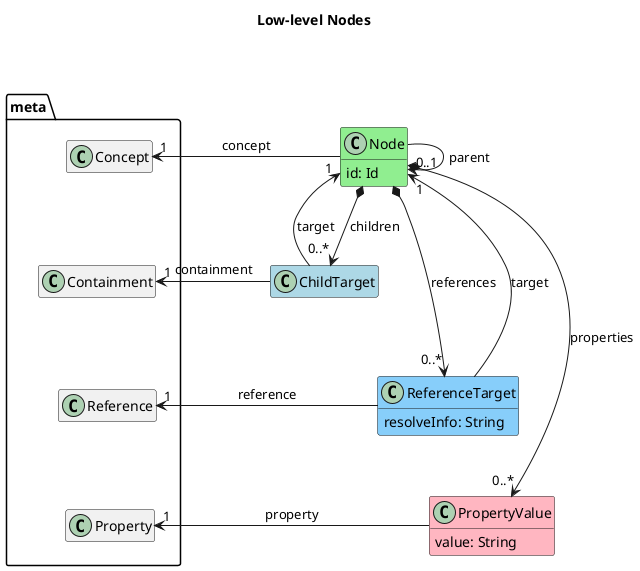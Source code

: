@startuml
title Low-level Nodes

hide empty members

package meta {
    class Concept
    Concept -[hidden]-> Containment
    class Containment
    Containment -[hidden]-> Reference
    class Reference
    Reference -[hidden]-> Property
    class Property
}

meta -[hidden]> Node

'Node

class Node #lightGreen{
    id: Id
}

Node -> "0..1" Node: parent
Concept "1" <- Node: concept

'Children

Node *--> "0..*" ChildTarget: children

class ChildTarget #lightBlue {

}

ChildTarget --> "1" Node: target
Containment "1" <- ChildTarget: containment


'References

Node *--> "0..*" ReferenceTarget: references

class ReferenceTarget #lightSkyBlue {
    resolveInfo: String
}

ReferenceTarget --> "1" Node: target
Reference "1" <- ReferenceTarget: reference

'Properties

Node *--> "0..*" PropertyValue: properties
class PropertyValue #lightPink {
    value: String
}

Property "1" <- PropertyValue: property

@enduml